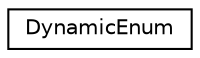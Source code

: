 digraph "Graphical Class Hierarchy"
{
  edge [fontname="Helvetica",fontsize="10",labelfontname="Helvetica",labelfontsize="10"];
  node [fontname="Helvetica",fontsize="10",shape=record];
  rankdir="LR";
  Node1 [label="DynamicEnum",height=0.2,width=0.4,color="black", fillcolor="white", style="filled",URL="$class_dynamic_enum.html",tooltip="Dynamic enum. "];
}
